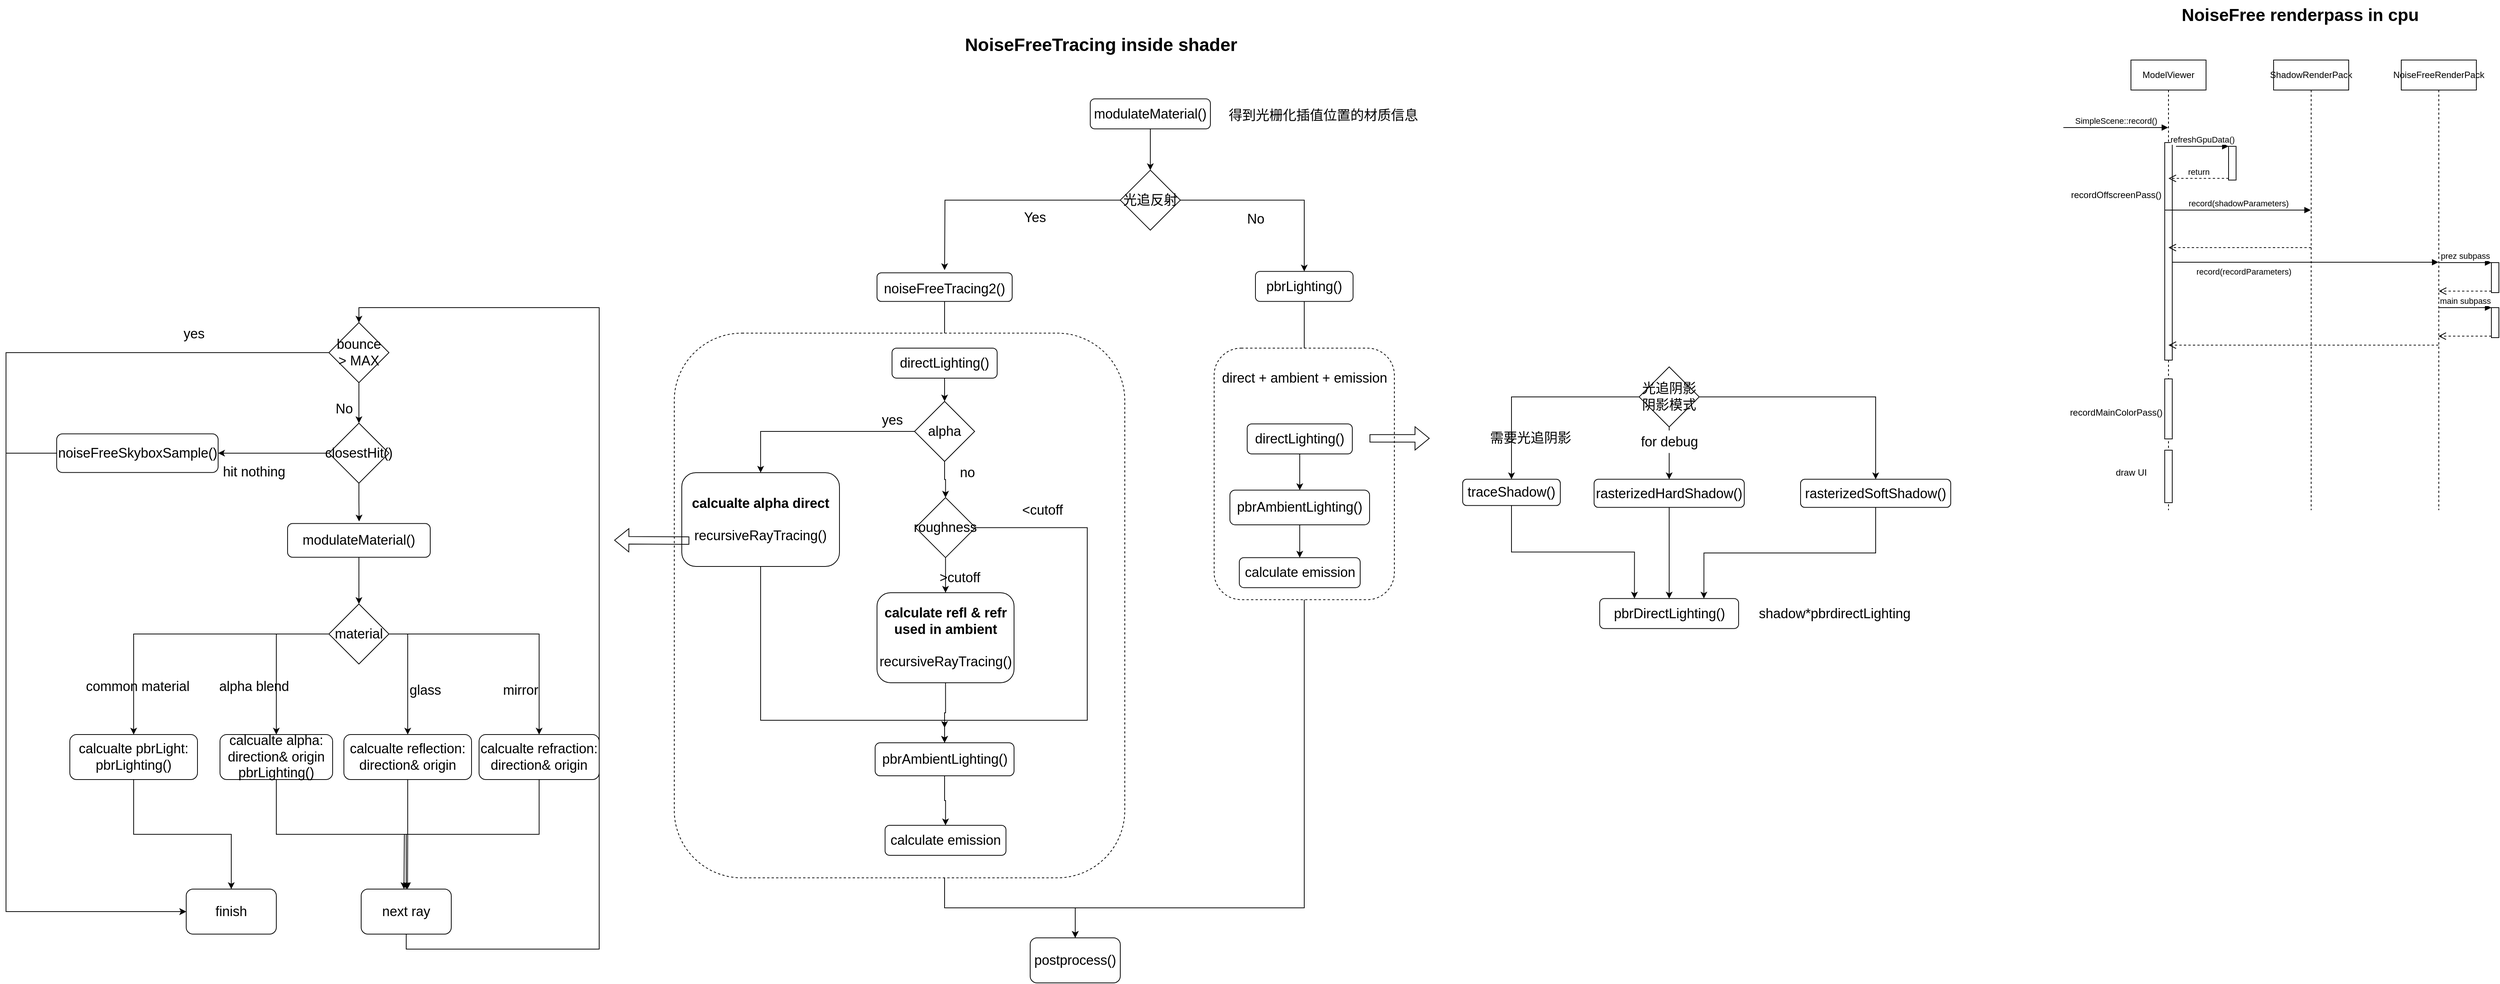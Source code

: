 <mxfile version="20.2.3" type="github">
  <diagram id="3_2vXmYikiGq84XksHhd" name="第 1 页">
    <mxGraphModel dx="5109" dy="890" grid="1" gridSize="10" guides="1" tooltips="1" connect="1" arrows="1" fold="1" page="1" pageScale="1" pageWidth="827" pageHeight="1169" math="0" shadow="0">
      <root>
        <mxCell id="0" />
        <mxCell id="1" parent="0" />
        <mxCell id="YW89VqUKRUVAPaTJmO_h-130" style="edgeStyle=orthogonalEdgeStyle;rounded=0;orthogonalLoop=1;jettySize=auto;html=1;exitX=0.5;exitY=1;exitDx=0;exitDy=0;entryX=0.5;entryY=0;entryDx=0;entryDy=0;fontSize=18;" parent="1" source="YW89VqUKRUVAPaTJmO_h-57" target="YW89VqUKRUVAPaTJmO_h-129" edge="1">
          <mxGeometry relative="1" as="geometry">
            <Array as="points">
              <mxPoint x="-1490" y="1290" />
              <mxPoint x="-1316" y="1290" />
            </Array>
          </mxGeometry>
        </mxCell>
        <mxCell id="YW89VqUKRUVAPaTJmO_h-131" style="edgeStyle=orthogonalEdgeStyle;rounded=0;orthogonalLoop=1;jettySize=auto;html=1;exitX=0.5;exitY=1;exitDx=0;exitDy=0;entryX=0.5;entryY=0;entryDx=0;entryDy=0;fontSize=18;" parent="1" source="YW89VqUKRUVAPaTJmO_h-6" target="YW89VqUKRUVAPaTJmO_h-129" edge="1">
          <mxGeometry relative="1" as="geometry">
            <Array as="points">
              <mxPoint x="-1011" y="1290" />
              <mxPoint x="-1316" y="1290" />
            </Array>
          </mxGeometry>
        </mxCell>
        <mxCell id="YW89VqUKRUVAPaTJmO_h-128" value="" style="rounded=1;whiteSpace=wrap;html=1;fontSize=18;dashed=1;" parent="1" vertex="1">
          <mxGeometry x="-1850" y="524" width="600" height="726" as="geometry" />
        </mxCell>
        <mxCell id="YW89VqUKRUVAPaTJmO_h-56" value="" style="rounded=1;whiteSpace=wrap;html=1;fontSize=24;dashed=1;" parent="1" vertex="1">
          <mxGeometry x="-1131" y="544" width="240" height="335.25" as="geometry" />
        </mxCell>
        <mxCell id="_3otI1U2jqaktOVGI7ai-1" value="ModelViewer" style="shape=umlLifeline;perimeter=lifelinePerimeter;whiteSpace=wrap;html=1;container=1;collapsible=0;recursiveResize=0;outlineConnect=0;" parent="1" vertex="1">
          <mxGeometry x="90" y="160" width="100" height="600" as="geometry" />
        </mxCell>
        <mxCell id="_3otI1U2jqaktOVGI7ai-5" value="" style="html=1;points=[];perimeter=orthogonalPerimeter;" parent="_3otI1U2jqaktOVGI7ai-1" vertex="1">
          <mxGeometry x="45" y="110" width="10" height="290" as="geometry" />
        </mxCell>
        <mxCell id="_3otI1U2jqaktOVGI7ai-10" value="record(shadowParameters)" style="html=1;verticalAlign=bottom;endArrow=block;rounded=0;" parent="_3otI1U2jqaktOVGI7ai-1" target="_3otI1U2jqaktOVGI7ai-2" edge="1">
          <mxGeometry width="80" relative="1" as="geometry">
            <mxPoint x="45" y="200" as="sourcePoint" />
            <mxPoint x="125" y="200" as="targetPoint" />
          </mxGeometry>
        </mxCell>
        <mxCell id="_3otI1U2jqaktOVGI7ai-11" value="record(recordParameters)" style="html=1;verticalAlign=bottom;endArrow=block;rounded=0;" parent="_3otI1U2jqaktOVGI7ai-1" target="_3otI1U2jqaktOVGI7ai-3" edge="1">
          <mxGeometry x="-0.464" y="-20" width="80" relative="1" as="geometry">
            <mxPoint x="55" y="269.5" as="sourcePoint" />
            <mxPoint x="135" y="269.5" as="targetPoint" />
            <mxPoint y="1" as="offset" />
          </mxGeometry>
        </mxCell>
        <mxCell id="_3otI1U2jqaktOVGI7ai-27" value="" style="html=1;points=[];perimeter=orthogonalPerimeter;" parent="_3otI1U2jqaktOVGI7ai-1" vertex="1">
          <mxGeometry x="45" y="425" width="10" height="80" as="geometry" />
        </mxCell>
        <mxCell id="_3otI1U2jqaktOVGI7ai-29" value="" style="html=1;points=[];perimeter=orthogonalPerimeter;" parent="_3otI1U2jqaktOVGI7ai-1" vertex="1">
          <mxGeometry x="45" y="520" width="10" height="70" as="geometry" />
        </mxCell>
        <mxCell id="_3otI1U2jqaktOVGI7ai-2" value="ShadowRenderPack" style="shape=umlLifeline;perimeter=lifelinePerimeter;whiteSpace=wrap;html=1;container=1;collapsible=0;recursiveResize=0;outlineConnect=0;" parent="1" vertex="1">
          <mxGeometry x="280" y="160" width="100" height="600" as="geometry" />
        </mxCell>
        <mxCell id="_3otI1U2jqaktOVGI7ai-26" value="" style="html=1;verticalAlign=bottom;endArrow=open;dashed=1;endSize=8;rounded=0;" parent="_3otI1U2jqaktOVGI7ai-2" source="_3otI1U2jqaktOVGI7ai-3" edge="1">
          <mxGeometry relative="1" as="geometry">
            <mxPoint x="50.5" y="380" as="sourcePoint" />
            <mxPoint x="-140" y="380" as="targetPoint" />
          </mxGeometry>
        </mxCell>
        <mxCell id="_3otI1U2jqaktOVGI7ai-3" value="NoiseFreeRenderPack" style="shape=umlLifeline;perimeter=lifelinePerimeter;whiteSpace=wrap;html=1;container=1;collapsible=0;recursiveResize=0;outlineConnect=0;" parent="1" vertex="1">
          <mxGeometry x="450" y="160" width="100" height="600" as="geometry" />
        </mxCell>
        <mxCell id="_3otI1U2jqaktOVGI7ai-4" value="SimpleScene::record()" style="html=1;verticalAlign=bottom;endArrow=block;rounded=0;" parent="1" target="_3otI1U2jqaktOVGI7ai-1" edge="1">
          <mxGeometry width="80" relative="1" as="geometry">
            <mxPoint y="250" as="sourcePoint" />
            <mxPoint x="80" y="250" as="targetPoint" />
          </mxGeometry>
        </mxCell>
        <mxCell id="_3otI1U2jqaktOVGI7ai-6" value="recordOffscreenPass()" style="text;html=1;align=center;verticalAlign=middle;resizable=0;points=[];autosize=1;strokeColor=none;fillColor=none;" parent="1" vertex="1">
          <mxGeometry y="325" width="140" height="30" as="geometry" />
        </mxCell>
        <mxCell id="_3otI1U2jqaktOVGI7ai-7" value="" style="html=1;points=[];perimeter=orthogonalPerimeter;" parent="1" vertex="1">
          <mxGeometry x="220" y="275" width="10" height="45" as="geometry" />
        </mxCell>
        <mxCell id="_3otI1U2jqaktOVGI7ai-8" value="refreshGpuData()" style="html=1;verticalAlign=bottom;endArrow=block;entryX=0;entryY=0;rounded=0;" parent="1" target="_3otI1U2jqaktOVGI7ai-7" edge="1">
          <mxGeometry relative="1" as="geometry">
            <mxPoint x="150" y="275" as="sourcePoint" />
          </mxGeometry>
        </mxCell>
        <mxCell id="_3otI1U2jqaktOVGI7ai-9" value="return" style="html=1;verticalAlign=bottom;endArrow=open;dashed=1;endSize=8;exitX=0;exitY=0.95;rounded=0;" parent="1" source="_3otI1U2jqaktOVGI7ai-7" target="_3otI1U2jqaktOVGI7ai-1" edge="1">
          <mxGeometry relative="1" as="geometry">
            <mxPoint x="150" y="351" as="targetPoint" />
          </mxGeometry>
        </mxCell>
        <mxCell id="_3otI1U2jqaktOVGI7ai-12" value="" style="html=1;points=[];perimeter=orthogonalPerimeter;" parent="1" vertex="1">
          <mxGeometry x="570" y="430" width="10" height="40" as="geometry" />
        </mxCell>
        <mxCell id="_3otI1U2jqaktOVGI7ai-13" value="prez subpass" style="html=1;verticalAlign=bottom;endArrow=block;entryX=0;entryY=0;rounded=0;" parent="1" target="_3otI1U2jqaktOVGI7ai-12" edge="1">
          <mxGeometry relative="1" as="geometry">
            <mxPoint x="500" y="430" as="sourcePoint" />
          </mxGeometry>
        </mxCell>
        <mxCell id="_3otI1U2jqaktOVGI7ai-14" value="" style="html=1;verticalAlign=bottom;endArrow=open;dashed=1;endSize=8;exitX=0;exitY=0.95;rounded=0;" parent="1" source="_3otI1U2jqaktOVGI7ai-12" target="_3otI1U2jqaktOVGI7ai-3" edge="1">
          <mxGeometry relative="1" as="geometry">
            <mxPoint x="500" y="506" as="targetPoint" />
          </mxGeometry>
        </mxCell>
        <mxCell id="_3otI1U2jqaktOVGI7ai-19" value="" style="html=1;points=[];perimeter=orthogonalPerimeter;" parent="1" vertex="1">
          <mxGeometry x="570" y="490" width="10" height="40" as="geometry" />
        </mxCell>
        <mxCell id="_3otI1U2jqaktOVGI7ai-20" value="main subpass" style="html=1;verticalAlign=bottom;endArrow=block;entryX=0;entryY=0;rounded=0;" parent="1" target="_3otI1U2jqaktOVGI7ai-19" edge="1">
          <mxGeometry relative="1" as="geometry">
            <mxPoint x="500" y="490" as="sourcePoint" />
          </mxGeometry>
        </mxCell>
        <mxCell id="_3otI1U2jqaktOVGI7ai-21" value="" style="html=1;verticalAlign=bottom;endArrow=open;dashed=1;endSize=8;exitX=0;exitY=0.95;rounded=0;" parent="1" source="_3otI1U2jqaktOVGI7ai-19" edge="1">
          <mxGeometry relative="1" as="geometry">
            <mxPoint x="499.5" y="528" as="targetPoint" />
          </mxGeometry>
        </mxCell>
        <mxCell id="_3otI1U2jqaktOVGI7ai-22" value="" style="html=1;verticalAlign=bottom;endArrow=open;dashed=1;endSize=8;rounded=0;" parent="1" target="_3otI1U2jqaktOVGI7ai-1" edge="1">
          <mxGeometry relative="1" as="geometry">
            <mxPoint x="330" y="410" as="sourcePoint" />
            <mxPoint x="250" y="410" as="targetPoint" />
          </mxGeometry>
        </mxCell>
        <mxCell id="_3otI1U2jqaktOVGI7ai-28" value="recordMainColorPass()" style="text;html=1;align=center;verticalAlign=middle;resizable=0;points=[];autosize=1;strokeColor=none;fillColor=none;" parent="1" vertex="1">
          <mxGeometry x="-5" y="615" width="150" height="30" as="geometry" />
        </mxCell>
        <mxCell id="_3otI1U2jqaktOVGI7ai-30" value="draw UI" style="text;html=1;align=center;verticalAlign=middle;resizable=0;points=[];autosize=1;strokeColor=none;fillColor=none;" parent="1" vertex="1">
          <mxGeometry x="55" y="695" width="70" height="30" as="geometry" />
        </mxCell>
        <mxCell id="_3otI1U2jqaktOVGI7ai-31" value="&lt;font style=&quot;font-size: 23px;&quot;&gt;&lt;b&gt;NoiseFree renderpass in cpu&lt;/b&gt;&lt;/font&gt;" style="text;html=1;align=center;verticalAlign=middle;resizable=0;points=[];autosize=1;strokeColor=none;fillColor=none;" parent="1" vertex="1">
          <mxGeometry x="145" y="80" width="340" height="40" as="geometry" />
        </mxCell>
        <mxCell id="YW89VqUKRUVAPaTJmO_h-5" style="edgeStyle=orthogonalEdgeStyle;rounded=0;orthogonalLoop=1;jettySize=auto;html=1;exitX=0.5;exitY=1;exitDx=0;exitDy=0;entryX=0.5;entryY=0;entryDx=0;entryDy=0;fontSize=18;" parent="1" source="YW89VqUKRUVAPaTJmO_h-1" target="YW89VqUKRUVAPaTJmO_h-4" edge="1">
          <mxGeometry relative="1" as="geometry" />
        </mxCell>
        <mxCell id="YW89VqUKRUVAPaTJmO_h-1" value="&lt;font style=&quot;font-size: 18px;&quot;&gt;modulateMaterial()&lt;/font&gt;" style="rounded=1;whiteSpace=wrap;html=1;" parent="1" vertex="1">
          <mxGeometry x="-1296" y="211.79" width="160" height="40" as="geometry" />
        </mxCell>
        <mxCell id="YW89VqUKRUVAPaTJmO_h-2" value="&lt;font style=&quot;font-size: 24px;&quot;&gt;&lt;b&gt;NoiseFreeTracing inside shader&lt;/b&gt;&lt;/font&gt;" style="text;html=1;align=center;verticalAlign=middle;resizable=0;points=[];autosize=1;strokeColor=none;fillColor=none;" parent="1" vertex="1">
          <mxGeometry x="-1477" y="120" width="390" height="40" as="geometry" />
        </mxCell>
        <mxCell id="YW89VqUKRUVAPaTJmO_h-3" value="&lt;font style=&quot;font-size: 18px;&quot;&gt;得到光栅化插值位置的材质信息&lt;/font&gt;" style="text;html=1;align=center;verticalAlign=middle;resizable=0;points=[];autosize=1;strokeColor=none;fillColor=none;fontSize=24;" parent="1" vertex="1">
          <mxGeometry x="-1126" y="211.79" width="280" height="40" as="geometry" />
        </mxCell>
        <mxCell id="YW89VqUKRUVAPaTJmO_h-7" style="edgeStyle=orthogonalEdgeStyle;rounded=0;orthogonalLoop=1;jettySize=auto;html=1;exitX=1;exitY=0.5;exitDx=0;exitDy=0;fontSize=18;" parent="1" source="YW89VqUKRUVAPaTJmO_h-4" target="YW89VqUKRUVAPaTJmO_h-6" edge="1">
          <mxGeometry relative="1" as="geometry" />
        </mxCell>
        <mxCell id="YW89VqUKRUVAPaTJmO_h-58" style="edgeStyle=orthogonalEdgeStyle;rounded=0;orthogonalLoop=1;jettySize=auto;html=1;exitX=0;exitY=0.5;exitDx=0;exitDy=0;fontSize=18;" parent="1" source="YW89VqUKRUVAPaTJmO_h-4" edge="1">
          <mxGeometry relative="1" as="geometry">
            <mxPoint x="-1490" y="440" as="targetPoint" />
          </mxGeometry>
        </mxCell>
        <mxCell id="YW89VqUKRUVAPaTJmO_h-4" value="光追反射" style="rhombus;whiteSpace=wrap;html=1;fontSize=18;" parent="1" vertex="1">
          <mxGeometry x="-1256" y="306.79" width="80" height="80" as="geometry" />
        </mxCell>
        <mxCell id="YW89VqUKRUVAPaTJmO_h-6" value="pbrLighting()" style="rounded=1;whiteSpace=wrap;html=1;fontSize=18;" parent="1" vertex="1">
          <mxGeometry x="-1076" y="441.79" width="130" height="40" as="geometry" />
        </mxCell>
        <mxCell id="YW89VqUKRUVAPaTJmO_h-8" value="No" style="text;html=1;align=center;verticalAlign=middle;resizable=0;points=[];autosize=1;strokeColor=none;fillColor=none;fontSize=18;" parent="1" vertex="1">
          <mxGeometry x="-1101" y="356.79" width="50" height="30" as="geometry" />
        </mxCell>
        <mxCell id="YW89VqUKRUVAPaTJmO_h-44" style="edgeStyle=orthogonalEdgeStyle;rounded=0;orthogonalLoop=1;jettySize=auto;html=1;exitX=0.5;exitY=1;exitDx=0;exitDy=0;entryX=0.5;entryY=0;entryDx=0;entryDy=0;fontSize=18;" parent="1" source="YW89VqUKRUVAPaTJmO_h-9" target="YW89VqUKRUVAPaTJmO_h-43" edge="1">
          <mxGeometry relative="1" as="geometry" />
        </mxCell>
        <mxCell id="YW89VqUKRUVAPaTJmO_h-9" value="directLighting()" style="rounded=1;whiteSpace=wrap;html=1;fontSize=18;" parent="1" vertex="1">
          <mxGeometry x="-1087" y="645" width="140" height="40" as="geometry" />
        </mxCell>
        <mxCell id="YW89VqUKRUVAPaTJmO_h-23" style="edgeStyle=orthogonalEdgeStyle;rounded=0;orthogonalLoop=1;jettySize=auto;html=1;exitX=1;exitY=0.5;exitDx=0;exitDy=0;entryX=0.5;entryY=0;entryDx=0;entryDy=0;fontSize=18;" parent="1" source="YW89VqUKRUVAPaTJmO_h-11" target="YW89VqUKRUVAPaTJmO_h-21" edge="1">
          <mxGeometry relative="1" as="geometry" />
        </mxCell>
        <mxCell id="YW89VqUKRUVAPaTJmO_h-37" style="edgeStyle=orthogonalEdgeStyle;rounded=0;orthogonalLoop=1;jettySize=auto;html=1;exitX=0.5;exitY=1;exitDx=0;exitDy=0;entryX=0.5;entryY=0;entryDx=0;entryDy=0;fontSize=18;startArrow=none;" parent="1" source="YW89VqUKRUVAPaTJmO_h-25" target="YW89VqUKRUVAPaTJmO_h-17" edge="1">
          <mxGeometry relative="1" as="geometry" />
        </mxCell>
        <mxCell id="YW89VqUKRUVAPaTJmO_h-40" style="edgeStyle=orthogonalEdgeStyle;rounded=0;orthogonalLoop=1;jettySize=auto;html=1;exitX=0;exitY=0.5;exitDx=0;exitDy=0;entryX=0.5;entryY=0;entryDx=0;entryDy=0;fontSize=18;" parent="1" source="YW89VqUKRUVAPaTJmO_h-11" target="YW89VqUKRUVAPaTJmO_h-15" edge="1">
          <mxGeometry relative="1" as="geometry" />
        </mxCell>
        <mxCell id="YW89VqUKRUVAPaTJmO_h-11" value="光追阴影&lt;br&gt;阴影模式" style="rhombus;whiteSpace=wrap;html=1;fontSize=18;" parent="1" vertex="1">
          <mxGeometry x="-565" y="569" width="80" height="80" as="geometry" />
        </mxCell>
        <mxCell id="YW89VqUKRUVAPaTJmO_h-29" style="edgeStyle=orthogonalEdgeStyle;rounded=0;orthogonalLoop=1;jettySize=auto;html=1;exitX=0.5;exitY=1;exitDx=0;exitDy=0;entryX=0.25;entryY=0;entryDx=0;entryDy=0;fontSize=18;" parent="1" source="YW89VqUKRUVAPaTJmO_h-15" target="YW89VqUKRUVAPaTJmO_h-28" edge="1">
          <mxGeometry relative="1" as="geometry" />
        </mxCell>
        <mxCell id="YW89VqUKRUVAPaTJmO_h-15" value="traceShadow()" style="rounded=1;whiteSpace=wrap;html=1;fontSize=18;" parent="1" vertex="1">
          <mxGeometry x="-800" y="718.75" width="130" height="35" as="geometry" />
        </mxCell>
        <mxCell id="YW89VqUKRUVAPaTJmO_h-30" style="edgeStyle=orthogonalEdgeStyle;rounded=0;orthogonalLoop=1;jettySize=auto;html=1;exitX=0.5;exitY=1;exitDx=0;exitDy=0;entryX=0.5;entryY=0;entryDx=0;entryDy=0;fontSize=18;" parent="1" source="YW89VqUKRUVAPaTJmO_h-17" target="YW89VqUKRUVAPaTJmO_h-28" edge="1">
          <mxGeometry relative="1" as="geometry" />
        </mxCell>
        <mxCell id="YW89VqUKRUVAPaTJmO_h-17" value="rasterizedHardShadow()" style="rounded=1;whiteSpace=wrap;html=1;fontSize=18;" parent="1" vertex="1">
          <mxGeometry x="-625" y="718.75" width="200" height="37.5" as="geometry" />
        </mxCell>
        <mxCell id="YW89VqUKRUVAPaTJmO_h-31" style="edgeStyle=orthogonalEdgeStyle;rounded=0;orthogonalLoop=1;jettySize=auto;html=1;exitX=0.5;exitY=1;exitDx=0;exitDy=0;entryX=0.75;entryY=0;entryDx=0;entryDy=0;fontSize=18;" parent="1" source="YW89VqUKRUVAPaTJmO_h-21" target="YW89VqUKRUVAPaTJmO_h-28" edge="1">
          <mxGeometry relative="1" as="geometry" />
        </mxCell>
        <mxCell id="YW89VqUKRUVAPaTJmO_h-21" value="rasterizedSoftShadow()" style="rounded=1;whiteSpace=wrap;html=1;fontSize=18;" parent="1" vertex="1">
          <mxGeometry x="-350" y="718.75" width="200" height="37.5" as="geometry" />
        </mxCell>
        <mxCell id="YW89VqUKRUVAPaTJmO_h-28" value="pbrDirectLighting()" style="rounded=1;whiteSpace=wrap;html=1;fontSize=18;" parent="1" vertex="1">
          <mxGeometry x="-617.5" y="877.75" width="185" height="40" as="geometry" />
        </mxCell>
        <mxCell id="YW89VqUKRUVAPaTJmO_h-32" value="shadow*pbrdirectLighting" style="text;html=1;align=center;verticalAlign=middle;resizable=0;points=[];autosize=1;strokeColor=none;fillColor=none;fontSize=18;" parent="1" vertex="1">
          <mxGeometry x="-420" y="882.75" width="230" height="30" as="geometry" />
        </mxCell>
        <mxCell id="YW89VqUKRUVAPaTJmO_h-34" style="edgeStyle=orthogonalEdgeStyle;rounded=0;orthogonalLoop=1;jettySize=auto;html=1;exitX=0.5;exitY=1;exitDx=0;exitDy=0;fontSize=18;" parent="1" source="YW89VqUKRUVAPaTJmO_h-28" target="YW89VqUKRUVAPaTJmO_h-28" edge="1">
          <mxGeometry relative="1" as="geometry" />
        </mxCell>
        <mxCell id="YW89VqUKRUVAPaTJmO_h-24" value="需要光追阴影" style="text;html=1;align=center;verticalAlign=middle;resizable=0;points=[];autosize=1;strokeColor=none;fillColor=none;fontSize=18;" parent="1" vertex="1">
          <mxGeometry x="-775" y="649" width="130" height="30" as="geometry" />
        </mxCell>
        <mxCell id="YW89VqUKRUVAPaTJmO_h-25" value="for debug" style="text;html=1;align=center;verticalAlign=middle;resizable=0;points=[];autosize=1;strokeColor=none;fillColor=none;fontSize=18;" parent="1" vertex="1">
          <mxGeometry x="-575" y="653.75" width="100" height="30" as="geometry" />
        </mxCell>
        <mxCell id="YW89VqUKRUVAPaTJmO_h-38" value="" style="edgeStyle=orthogonalEdgeStyle;rounded=0;orthogonalLoop=1;jettySize=auto;html=1;exitX=0.5;exitY=1;exitDx=0;exitDy=0;entryX=0.5;entryY=0;entryDx=0;entryDy=0;fontSize=18;endArrow=none;" parent="1" source="YW89VqUKRUVAPaTJmO_h-11" target="YW89VqUKRUVAPaTJmO_h-25" edge="1">
          <mxGeometry relative="1" as="geometry">
            <mxPoint x="-525" y="649" as="sourcePoint" />
            <mxPoint x="-525" y="704" as="targetPoint" />
          </mxGeometry>
        </mxCell>
        <mxCell id="YW89VqUKRUVAPaTJmO_h-42" value="" style="shape=flexArrow;endArrow=classic;html=1;rounded=0;fontSize=18;" parent="1" edge="1">
          <mxGeometry width="50" height="50" relative="1" as="geometry">
            <mxPoint x="-924" y="664.29" as="sourcePoint" />
            <mxPoint x="-844" y="664.29" as="targetPoint" />
          </mxGeometry>
        </mxCell>
        <mxCell id="YW89VqUKRUVAPaTJmO_h-46" style="edgeStyle=orthogonalEdgeStyle;rounded=0;orthogonalLoop=1;jettySize=auto;html=1;exitX=0.5;exitY=1;exitDx=0;exitDy=0;entryX=0.5;entryY=0;entryDx=0;entryDy=0;fontSize=18;" parent="1" source="YW89VqUKRUVAPaTJmO_h-43" target="YW89VqUKRUVAPaTJmO_h-45" edge="1">
          <mxGeometry relative="1" as="geometry" />
        </mxCell>
        <mxCell id="YW89VqUKRUVAPaTJmO_h-43" value="pbrAmbientLighting()" style="rounded=1;whiteSpace=wrap;html=1;fontSize=18;" parent="1" vertex="1">
          <mxGeometry x="-1110" y="733.21" width="186" height="46.25" as="geometry" />
        </mxCell>
        <mxCell id="YW89VqUKRUVAPaTJmO_h-45" value="calculate emission" style="rounded=1;whiteSpace=wrap;html=1;fontSize=18;" parent="1" vertex="1">
          <mxGeometry x="-1097.5" y="823.21" width="161" height="40" as="geometry" />
        </mxCell>
        <mxCell id="YW89VqUKRUVAPaTJmO_h-57" value="&lt;font style=&quot;font-size: 18px;&quot;&gt;noiseFreeTracing2()&lt;/font&gt;" style="rounded=1;whiteSpace=wrap;html=1;fontSize=24;" parent="1" vertex="1">
          <mxGeometry x="-1580" y="443.58" width="180" height="38.21" as="geometry" />
        </mxCell>
        <mxCell id="YW89VqUKRUVAPaTJmO_h-59" value="Yes" style="text;html=1;align=center;verticalAlign=middle;resizable=0;points=[];autosize=1;strokeColor=none;fillColor=none;fontSize=18;" parent="1" vertex="1">
          <mxGeometry x="-1395" y="355" width="50" height="30" as="geometry" />
        </mxCell>
        <mxCell id="YW89VqUKRUVAPaTJmO_h-63" style="edgeStyle=orthogonalEdgeStyle;rounded=0;orthogonalLoop=1;jettySize=auto;html=1;exitX=0.5;exitY=1;exitDx=0;exitDy=0;entryX=0.5;entryY=0;entryDx=0;entryDy=0;fontSize=18;" parent="1" source="YW89VqUKRUVAPaTJmO_h-60" target="YW89VqUKRUVAPaTJmO_h-62" edge="1">
          <mxGeometry relative="1" as="geometry" />
        </mxCell>
        <mxCell id="YW89VqUKRUVAPaTJmO_h-60" value="directLighting()" style="rounded=1;whiteSpace=wrap;html=1;fontSize=18;" parent="1" vertex="1">
          <mxGeometry x="-1560" y="544" width="140" height="40" as="geometry" />
        </mxCell>
        <mxCell id="YW89VqUKRUVAPaTJmO_h-61" value="direct + ambient + emission" style="text;html=1;align=center;verticalAlign=middle;resizable=0;points=[];autosize=1;strokeColor=none;fillColor=none;fontSize=18;" parent="1" vertex="1">
          <mxGeometry x="-1131" y="569" width="240" height="30" as="geometry" />
        </mxCell>
        <mxCell id="YW89VqUKRUVAPaTJmO_h-71" style="edgeStyle=orthogonalEdgeStyle;rounded=0;orthogonalLoop=1;jettySize=auto;html=1;exitX=0.5;exitY=1;exitDx=0;exitDy=0;entryX=0.5;entryY=0;entryDx=0;entryDy=0;fontSize=18;" parent="1" source="YW89VqUKRUVAPaTJmO_h-62" target="YW89VqUKRUVAPaTJmO_h-67" edge="1">
          <mxGeometry relative="1" as="geometry" />
        </mxCell>
        <mxCell id="YW89VqUKRUVAPaTJmO_h-72" style="edgeStyle=orthogonalEdgeStyle;rounded=0;orthogonalLoop=1;jettySize=auto;html=1;exitX=0;exitY=0.5;exitDx=0;exitDy=0;fontSize=18;" parent="1" source="YW89VqUKRUVAPaTJmO_h-62" target="YW89VqUKRUVAPaTJmO_h-65" edge="1">
          <mxGeometry relative="1" as="geometry" />
        </mxCell>
        <mxCell id="YW89VqUKRUVAPaTJmO_h-62" value="alpha" style="rhombus;whiteSpace=wrap;html=1;fontSize=18;" parent="1" vertex="1">
          <mxGeometry x="-1530" y="615" width="80" height="80" as="geometry" />
        </mxCell>
        <mxCell id="YW89VqUKRUVAPaTJmO_h-127" style="edgeStyle=orthogonalEdgeStyle;rounded=0;orthogonalLoop=1;jettySize=auto;html=1;exitX=0.5;exitY=1;exitDx=0;exitDy=0;entryX=0.5;entryY=0;entryDx=0;entryDy=0;fontSize=18;" parent="1" source="YW89VqUKRUVAPaTJmO_h-64" target="YW89VqUKRUVAPaTJmO_h-126" edge="1">
          <mxGeometry relative="1" as="geometry" />
        </mxCell>
        <mxCell id="YW89VqUKRUVAPaTJmO_h-64" value="pbrAmbientLighting()" style="rounded=1;whiteSpace=wrap;html=1;fontSize=18;" parent="1" vertex="1">
          <mxGeometry x="-1582.5" y="1070" width="185" height="44.04" as="geometry" />
        </mxCell>
        <mxCell id="YW89VqUKRUVAPaTJmO_h-82" style="edgeStyle=orthogonalEdgeStyle;rounded=0;orthogonalLoop=1;jettySize=auto;html=1;exitX=0.5;exitY=1;exitDx=0;exitDy=0;fontSize=18;" parent="1" source="YW89VqUKRUVAPaTJmO_h-65" edge="1">
          <mxGeometry relative="1" as="geometry">
            <mxPoint x="-1490" y="1050" as="targetPoint" />
            <Array as="points">
              <mxPoint x="-1735" y="1040" />
              <mxPoint x="-1490" y="1040" />
            </Array>
          </mxGeometry>
        </mxCell>
        <mxCell id="YW89VqUKRUVAPaTJmO_h-65" value="&lt;span style=&quot;&quot;&gt;&lt;b&gt;calcualte alpha direct&lt;br&gt;&lt;/b&gt;&lt;br&gt;recursiveRayTracing()&lt;br&gt;&lt;/span&gt;" style="rounded=1;whiteSpace=wrap;html=1;fontSize=18;" parent="1" vertex="1">
          <mxGeometry x="-1840" y="710" width="210" height="125" as="geometry" />
        </mxCell>
        <mxCell id="YW89VqUKRUVAPaTJmO_h-69" style="edgeStyle=orthogonalEdgeStyle;rounded=0;orthogonalLoop=1;jettySize=auto;html=1;exitX=0.5;exitY=1;exitDx=0;exitDy=0;fontSize=18;" parent="1" source="YW89VqUKRUVAPaTJmO_h-66" target="YW89VqUKRUVAPaTJmO_h-64" edge="1">
          <mxGeometry relative="1" as="geometry" />
        </mxCell>
        <mxCell id="YW89VqUKRUVAPaTJmO_h-66" value="&lt;b&gt;&lt;span style=&quot;&quot;&gt;calculate refl &amp;amp; refr&lt;/span&gt;&lt;br style=&quot;&quot;&gt;&lt;/b&gt;&lt;span style=&quot;&quot;&gt;&lt;b&gt;used in ambient&lt;/b&gt;&lt;br&gt;&lt;br&gt;recursiveRayTracing()&lt;br&gt;&lt;/span&gt;" style="rounded=1;whiteSpace=wrap;html=1;fontSize=18;" parent="1" vertex="1">
          <mxGeometry x="-1580" y="870" width="182.5" height="120" as="geometry" />
        </mxCell>
        <mxCell id="YW89VqUKRUVAPaTJmO_h-68" style="edgeStyle=orthogonalEdgeStyle;rounded=0;orthogonalLoop=1;jettySize=auto;html=1;exitX=0.5;exitY=1;exitDx=0;exitDy=0;entryX=0.5;entryY=0;entryDx=0;entryDy=0;fontSize=18;" parent="1" source="YW89VqUKRUVAPaTJmO_h-67" target="YW89VqUKRUVAPaTJmO_h-66" edge="1">
          <mxGeometry relative="1" as="geometry" />
        </mxCell>
        <mxCell id="YW89VqUKRUVAPaTJmO_h-70" style="edgeStyle=orthogonalEdgeStyle;rounded=0;orthogonalLoop=1;jettySize=auto;html=1;exitX=1;exitY=0.5;exitDx=0;exitDy=0;entryX=0.5;entryY=0;entryDx=0;entryDy=0;fontSize=18;" parent="1" source="YW89VqUKRUVAPaTJmO_h-67" target="YW89VqUKRUVAPaTJmO_h-64" edge="1">
          <mxGeometry relative="1" as="geometry">
            <Array as="points">
              <mxPoint x="-1300" y="783" />
              <mxPoint x="-1300" y="1040" />
              <mxPoint x="-1490" y="1040" />
            </Array>
          </mxGeometry>
        </mxCell>
        <mxCell id="YW89VqUKRUVAPaTJmO_h-67" value="roughness" style="rhombus;whiteSpace=wrap;html=1;fontSize=18;" parent="1" vertex="1">
          <mxGeometry x="-1528.75" y="743.21" width="80" height="80" as="geometry" />
        </mxCell>
        <mxCell id="YW89VqUKRUVAPaTJmO_h-74" value="yes" style="text;html=1;align=center;verticalAlign=middle;resizable=0;points=[];autosize=1;strokeColor=none;fillColor=none;fontSize=18;" parent="1" vertex="1">
          <mxGeometry x="-1585" y="625" width="50" height="30" as="geometry" />
        </mxCell>
        <mxCell id="YW89VqUKRUVAPaTJmO_h-75" value="no" style="text;html=1;align=center;verticalAlign=middle;resizable=0;points=[];autosize=1;strokeColor=none;fillColor=none;fontSize=18;" parent="1" vertex="1">
          <mxGeometry x="-1480" y="695" width="40" height="30" as="geometry" />
        </mxCell>
        <mxCell id="YW89VqUKRUVAPaTJmO_h-76" value="&amp;lt;cutoff" style="text;html=1;align=center;verticalAlign=middle;resizable=0;points=[];autosize=1;strokeColor=none;fillColor=none;fontSize=18;" parent="1" vertex="1">
          <mxGeometry x="-1400" y="745" width="80" height="30" as="geometry" />
        </mxCell>
        <mxCell id="YW89VqUKRUVAPaTJmO_h-77" value="&amp;gt;cutoff" style="text;html=1;align=center;verticalAlign=middle;resizable=0;points=[];autosize=1;strokeColor=none;fillColor=none;fontSize=18;" parent="1" vertex="1">
          <mxGeometry x="-1510" y="835" width="80" height="30" as="geometry" />
        </mxCell>
        <mxCell id="YW89VqUKRUVAPaTJmO_h-83" value="" style="shape=flexArrow;endArrow=classic;html=1;rounded=0;fontSize=18;" parent="1" edge="1">
          <mxGeometry width="50" height="50" relative="1" as="geometry">
            <mxPoint x="-1830" y="800.46" as="sourcePoint" />
            <mxPoint x="-1930" y="800" as="targetPoint" />
          </mxGeometry>
        </mxCell>
        <mxCell id="YW89VqUKRUVAPaTJmO_h-88" style="edgeStyle=orthogonalEdgeStyle;rounded=0;orthogonalLoop=1;jettySize=auto;html=1;exitX=0.5;exitY=1;exitDx=0;exitDy=0;entryX=0.5;entryY=0;entryDx=0;entryDy=0;fontSize=18;" parent="1" source="YW89VqUKRUVAPaTJmO_h-84" target="YW89VqUKRUVAPaTJmO_h-87" edge="1">
          <mxGeometry relative="1" as="geometry" />
        </mxCell>
        <mxCell id="YW89VqUKRUVAPaTJmO_h-119" style="edgeStyle=orthogonalEdgeStyle;rounded=0;orthogonalLoop=1;jettySize=auto;html=1;exitX=0;exitY=0.5;exitDx=0;exitDy=0;fontSize=18;" parent="1" source="YW89VqUKRUVAPaTJmO_h-84" edge="1">
          <mxGeometry relative="1" as="geometry">
            <mxPoint x="-2500" y="1295" as="targetPoint" />
            <Array as="points">
              <mxPoint x="-2740" y="550" />
              <mxPoint x="-2740" y="1295" />
            </Array>
          </mxGeometry>
        </mxCell>
        <mxCell id="YW89VqUKRUVAPaTJmO_h-84" value="bounce&lt;br&gt;&amp;gt; MAX" style="rhombus;whiteSpace=wrap;html=1;fontSize=18;" parent="1" vertex="1">
          <mxGeometry x="-2310" y="510" width="80" height="80" as="geometry" />
        </mxCell>
        <mxCell id="YW89VqUKRUVAPaTJmO_h-85" value="finish" style="rounded=1;whiteSpace=wrap;html=1;fontSize=18;" parent="1" vertex="1">
          <mxGeometry x="-2500" y="1265" width="120" height="60" as="geometry" />
        </mxCell>
        <mxCell id="YW89VqUKRUVAPaTJmO_h-91" style="edgeStyle=orthogonalEdgeStyle;rounded=0;orthogonalLoop=1;jettySize=auto;html=1;exitX=0.5;exitY=1;exitDx=0;exitDy=0;fontSize=18;" parent="1" source="YW89VqUKRUVAPaTJmO_h-87" edge="1">
          <mxGeometry relative="1" as="geometry">
            <mxPoint x="-2269.714" y="775" as="targetPoint" />
          </mxGeometry>
        </mxCell>
        <mxCell id="YW89VqUKRUVAPaTJmO_h-117" style="edgeStyle=orthogonalEdgeStyle;rounded=0;orthogonalLoop=1;jettySize=auto;html=1;exitX=0;exitY=0.5;exitDx=0;exitDy=0;entryX=0;entryY=0.5;entryDx=0;entryDy=0;fontSize=18;startArrow=none;" parent="1" source="YW89VqUKRUVAPaTJmO_h-123" target="YW89VqUKRUVAPaTJmO_h-85" edge="1">
          <mxGeometry relative="1" as="geometry">
            <Array as="points">
              <mxPoint x="-2740" y="684" />
              <mxPoint x="-2740" y="1295" />
            </Array>
          </mxGeometry>
        </mxCell>
        <mxCell id="YW89VqUKRUVAPaTJmO_h-125" style="edgeStyle=orthogonalEdgeStyle;rounded=0;orthogonalLoop=1;jettySize=auto;html=1;exitX=0;exitY=0.5;exitDx=0;exitDy=0;entryX=1;entryY=0.5;entryDx=0;entryDy=0;fontSize=18;" parent="1" source="YW89VqUKRUVAPaTJmO_h-87" target="YW89VqUKRUVAPaTJmO_h-123" edge="1">
          <mxGeometry relative="1" as="geometry" />
        </mxCell>
        <mxCell id="YW89VqUKRUVAPaTJmO_h-87" value="closestHit()" style="rhombus;whiteSpace=wrap;html=1;fontSize=18;" parent="1" vertex="1">
          <mxGeometry x="-2310" y="644" width="80" height="80" as="geometry" />
        </mxCell>
        <mxCell id="YW89VqUKRUVAPaTJmO_h-89" value="No" style="text;html=1;align=center;verticalAlign=middle;resizable=0;points=[];autosize=1;strokeColor=none;fillColor=none;fontSize=18;" parent="1" vertex="1">
          <mxGeometry x="-2315" y="610" width="50" height="30" as="geometry" />
        </mxCell>
        <mxCell id="YW89VqUKRUVAPaTJmO_h-93" style="edgeStyle=orthogonalEdgeStyle;rounded=0;orthogonalLoop=1;jettySize=auto;html=1;exitX=0.5;exitY=1;exitDx=0;exitDy=0;entryX=0.5;entryY=0;entryDx=0;entryDy=0;fontSize=18;" parent="1" source="YW89VqUKRUVAPaTJmO_h-90" target="YW89VqUKRUVAPaTJmO_h-92" edge="1">
          <mxGeometry relative="1" as="geometry" />
        </mxCell>
        <mxCell id="YW89VqUKRUVAPaTJmO_h-90" value="modulateMaterial()" style="rounded=1;whiteSpace=wrap;html=1;fontSize=18;" parent="1" vertex="1">
          <mxGeometry x="-2365" y="777.75" width="190" height="45" as="geometry" />
        </mxCell>
        <mxCell id="YW89VqUKRUVAPaTJmO_h-102" style="edgeStyle=orthogonalEdgeStyle;rounded=0;orthogonalLoop=1;jettySize=auto;html=1;exitX=1;exitY=0.5;exitDx=0;exitDy=0;entryX=0.5;entryY=0;entryDx=0;entryDy=0;fontSize=18;" parent="1" source="YW89VqUKRUVAPaTJmO_h-92" target="YW89VqUKRUVAPaTJmO_h-96" edge="1">
          <mxGeometry relative="1" as="geometry" />
        </mxCell>
        <mxCell id="YW89VqUKRUVAPaTJmO_h-103" style="edgeStyle=orthogonalEdgeStyle;rounded=0;orthogonalLoop=1;jettySize=auto;html=1;exitX=0;exitY=0.5;exitDx=0;exitDy=0;entryX=0.5;entryY=0;entryDx=0;entryDy=0;fontSize=18;" parent="1" source="YW89VqUKRUVAPaTJmO_h-92" target="YW89VqUKRUVAPaTJmO_h-99" edge="1">
          <mxGeometry relative="1" as="geometry" />
        </mxCell>
        <mxCell id="YW89VqUKRUVAPaTJmO_h-104" style="edgeStyle=orthogonalEdgeStyle;rounded=0;orthogonalLoop=1;jettySize=auto;html=1;exitX=0;exitY=0.5;exitDx=0;exitDy=0;entryX=0.5;entryY=0;entryDx=0;entryDy=0;fontSize=18;" parent="1" source="YW89VqUKRUVAPaTJmO_h-92" target="YW89VqUKRUVAPaTJmO_h-100" edge="1">
          <mxGeometry relative="1" as="geometry" />
        </mxCell>
        <mxCell id="YW89VqUKRUVAPaTJmO_h-110" style="edgeStyle=orthogonalEdgeStyle;rounded=0;orthogonalLoop=1;jettySize=auto;html=1;exitX=1;exitY=0.5;exitDx=0;exitDy=0;entryX=0.5;entryY=0;entryDx=0;entryDy=0;fontSize=18;" parent="1" source="YW89VqUKRUVAPaTJmO_h-92" target="YW89VqUKRUVAPaTJmO_h-97" edge="1">
          <mxGeometry relative="1" as="geometry" />
        </mxCell>
        <mxCell id="YW89VqUKRUVAPaTJmO_h-92" value="material" style="rhombus;whiteSpace=wrap;html=1;fontSize=18;" parent="1" vertex="1">
          <mxGeometry x="-2310" y="885" width="80" height="80" as="geometry" />
        </mxCell>
        <mxCell id="YW89VqUKRUVAPaTJmO_h-113" style="edgeStyle=orthogonalEdgeStyle;rounded=0;orthogonalLoop=1;jettySize=auto;html=1;exitX=0.5;exitY=1;exitDx=0;exitDy=0;fontSize=18;" parent="1" source="YW89VqUKRUVAPaTJmO_h-96" edge="1">
          <mxGeometry relative="1" as="geometry">
            <mxPoint x="-2205.286" y="1265" as="targetPoint" />
          </mxGeometry>
        </mxCell>
        <mxCell id="YW89VqUKRUVAPaTJmO_h-96" value="calcualte reflection:&lt;br&gt;direction&amp;amp; origin" style="rounded=1;whiteSpace=wrap;html=1;fontSize=18;" parent="1" vertex="1">
          <mxGeometry x="-2290" y="1059.04" width="170" height="60" as="geometry" />
        </mxCell>
        <mxCell id="YW89VqUKRUVAPaTJmO_h-114" style="edgeStyle=orthogonalEdgeStyle;rounded=0;orthogonalLoop=1;jettySize=auto;html=1;exitX=0.5;exitY=1;exitDx=0;exitDy=0;fontSize=18;" parent="1" source="YW89VqUKRUVAPaTJmO_h-97" edge="1">
          <mxGeometry relative="1" as="geometry">
            <mxPoint x="-2210" y="1265" as="targetPoint" />
          </mxGeometry>
        </mxCell>
        <mxCell id="YW89VqUKRUVAPaTJmO_h-97" value="calcualte refraction:&lt;br&gt;direction&amp;amp; origin" style="rounded=1;whiteSpace=wrap;html=1;fontSize=18;" parent="1" vertex="1">
          <mxGeometry x="-2110" y="1059.04" width="160" height="60" as="geometry" />
        </mxCell>
        <mxCell id="YW89VqUKRUVAPaTJmO_h-112" style="edgeStyle=orthogonalEdgeStyle;rounded=0;orthogonalLoop=1;jettySize=auto;html=1;exitX=0.5;exitY=1;exitDx=0;exitDy=0;entryX=0.5;entryY=0;entryDx=0;entryDy=0;fontSize=18;" parent="1" source="YW89VqUKRUVAPaTJmO_h-99" target="YW89VqUKRUVAPaTJmO_h-111" edge="1">
          <mxGeometry relative="1" as="geometry" />
        </mxCell>
        <mxCell id="YW89VqUKRUVAPaTJmO_h-99" value="calcualte alpha:&lt;br&gt;direction&amp;amp; origin&lt;br&gt;pbrLighting()" style="rounded=1;whiteSpace=wrap;html=1;fontSize=18;" parent="1" vertex="1">
          <mxGeometry x="-2455" y="1059.04" width="150" height="60" as="geometry" />
        </mxCell>
        <mxCell id="YW89VqUKRUVAPaTJmO_h-116" style="edgeStyle=orthogonalEdgeStyle;rounded=0;orthogonalLoop=1;jettySize=auto;html=1;exitX=0.5;exitY=1;exitDx=0;exitDy=0;entryX=0.5;entryY=0;entryDx=0;entryDy=0;fontSize=18;" parent="1" source="YW89VqUKRUVAPaTJmO_h-100" target="YW89VqUKRUVAPaTJmO_h-85" edge="1">
          <mxGeometry relative="1" as="geometry" />
        </mxCell>
        <mxCell id="YW89VqUKRUVAPaTJmO_h-100" value="calcualte pbrLight:&lt;br&gt;pbrLighting()" style="rounded=1;whiteSpace=wrap;html=1;fontSize=18;" parent="1" vertex="1">
          <mxGeometry x="-2655" y="1059.04" width="170" height="60" as="geometry" />
        </mxCell>
        <mxCell id="YW89VqUKRUVAPaTJmO_h-105" value="alpha blend" style="text;html=1;align=center;verticalAlign=middle;resizable=0;points=[];autosize=1;strokeColor=none;fillColor=none;fontSize=18;" parent="1" vertex="1">
          <mxGeometry x="-2470" y="980" width="120" height="30" as="geometry" />
        </mxCell>
        <mxCell id="YW89VqUKRUVAPaTJmO_h-106" value="glass" style="text;html=1;align=center;verticalAlign=middle;resizable=0;points=[];autosize=1;strokeColor=none;fillColor=none;fontSize=18;" parent="1" vertex="1">
          <mxGeometry x="-2217" y="985" width="70" height="30" as="geometry" />
        </mxCell>
        <mxCell id="YW89VqUKRUVAPaTJmO_h-107" value="mirror" style="text;html=1;align=center;verticalAlign=middle;resizable=0;points=[];autosize=1;strokeColor=none;fillColor=none;fontSize=18;" parent="1" vertex="1">
          <mxGeometry x="-2090" y="985" width="70" height="30" as="geometry" />
        </mxCell>
        <mxCell id="YW89VqUKRUVAPaTJmO_h-108" value="common material" style="text;html=1;align=center;verticalAlign=middle;resizable=0;points=[];autosize=1;strokeColor=none;fillColor=none;fontSize=18;" parent="1" vertex="1">
          <mxGeometry x="-2645" y="980" width="160" height="30" as="geometry" />
        </mxCell>
        <mxCell id="YW89VqUKRUVAPaTJmO_h-115" style="edgeStyle=orthogonalEdgeStyle;rounded=0;orthogonalLoop=1;jettySize=auto;html=1;exitX=0.5;exitY=1;exitDx=0;exitDy=0;entryX=0.5;entryY=0;entryDx=0;entryDy=0;fontSize=18;" parent="1" source="YW89VqUKRUVAPaTJmO_h-111" target="YW89VqUKRUVAPaTJmO_h-84" edge="1">
          <mxGeometry relative="1" as="geometry">
            <Array as="points">
              <mxPoint x="-2207" y="1345" />
              <mxPoint x="-1950" y="1345" />
              <mxPoint x="-1950" y="490" />
              <mxPoint x="-2270" y="490" />
            </Array>
          </mxGeometry>
        </mxCell>
        <mxCell id="YW89VqUKRUVAPaTJmO_h-111" value="next ray" style="rounded=1;whiteSpace=wrap;html=1;fontSize=18;" parent="1" vertex="1">
          <mxGeometry x="-2267" y="1265" width="120" height="60" as="geometry" />
        </mxCell>
        <mxCell id="YW89VqUKRUVAPaTJmO_h-120" value="yes" style="text;html=1;align=center;verticalAlign=middle;resizable=0;points=[];autosize=1;strokeColor=none;fillColor=none;fontSize=18;" parent="1" vertex="1">
          <mxGeometry x="-2515" y="510" width="50" height="30" as="geometry" />
        </mxCell>
        <mxCell id="YW89VqUKRUVAPaTJmO_h-121" value="hit nothing" style="text;html=1;align=center;verticalAlign=middle;resizable=0;points=[];autosize=1;strokeColor=none;fillColor=none;fontSize=18;" parent="1" vertex="1">
          <mxGeometry x="-2465" y="694.46" width="110" height="30" as="geometry" />
        </mxCell>
        <mxCell id="YW89VqUKRUVAPaTJmO_h-123" value="noiseFreeSkyboxSample()" style="rounded=1;whiteSpace=wrap;html=1;fontSize=18;" parent="1" vertex="1">
          <mxGeometry x="-2672.5" y="658.25" width="215" height="51.5" as="geometry" />
        </mxCell>
        <mxCell id="YW89VqUKRUVAPaTJmO_h-126" value="calculate emission" style="rounded=1;whiteSpace=wrap;html=1;fontSize=18;" parent="1" vertex="1">
          <mxGeometry x="-1569.25" y="1180" width="161" height="40" as="geometry" />
        </mxCell>
        <mxCell id="YW89VqUKRUVAPaTJmO_h-129" value="postprocess()" style="rounded=1;whiteSpace=wrap;html=1;fontSize=18;" parent="1" vertex="1">
          <mxGeometry x="-1376" y="1330" width="120" height="60" as="geometry" />
        </mxCell>
      </root>
    </mxGraphModel>
  </diagram>
</mxfile>
